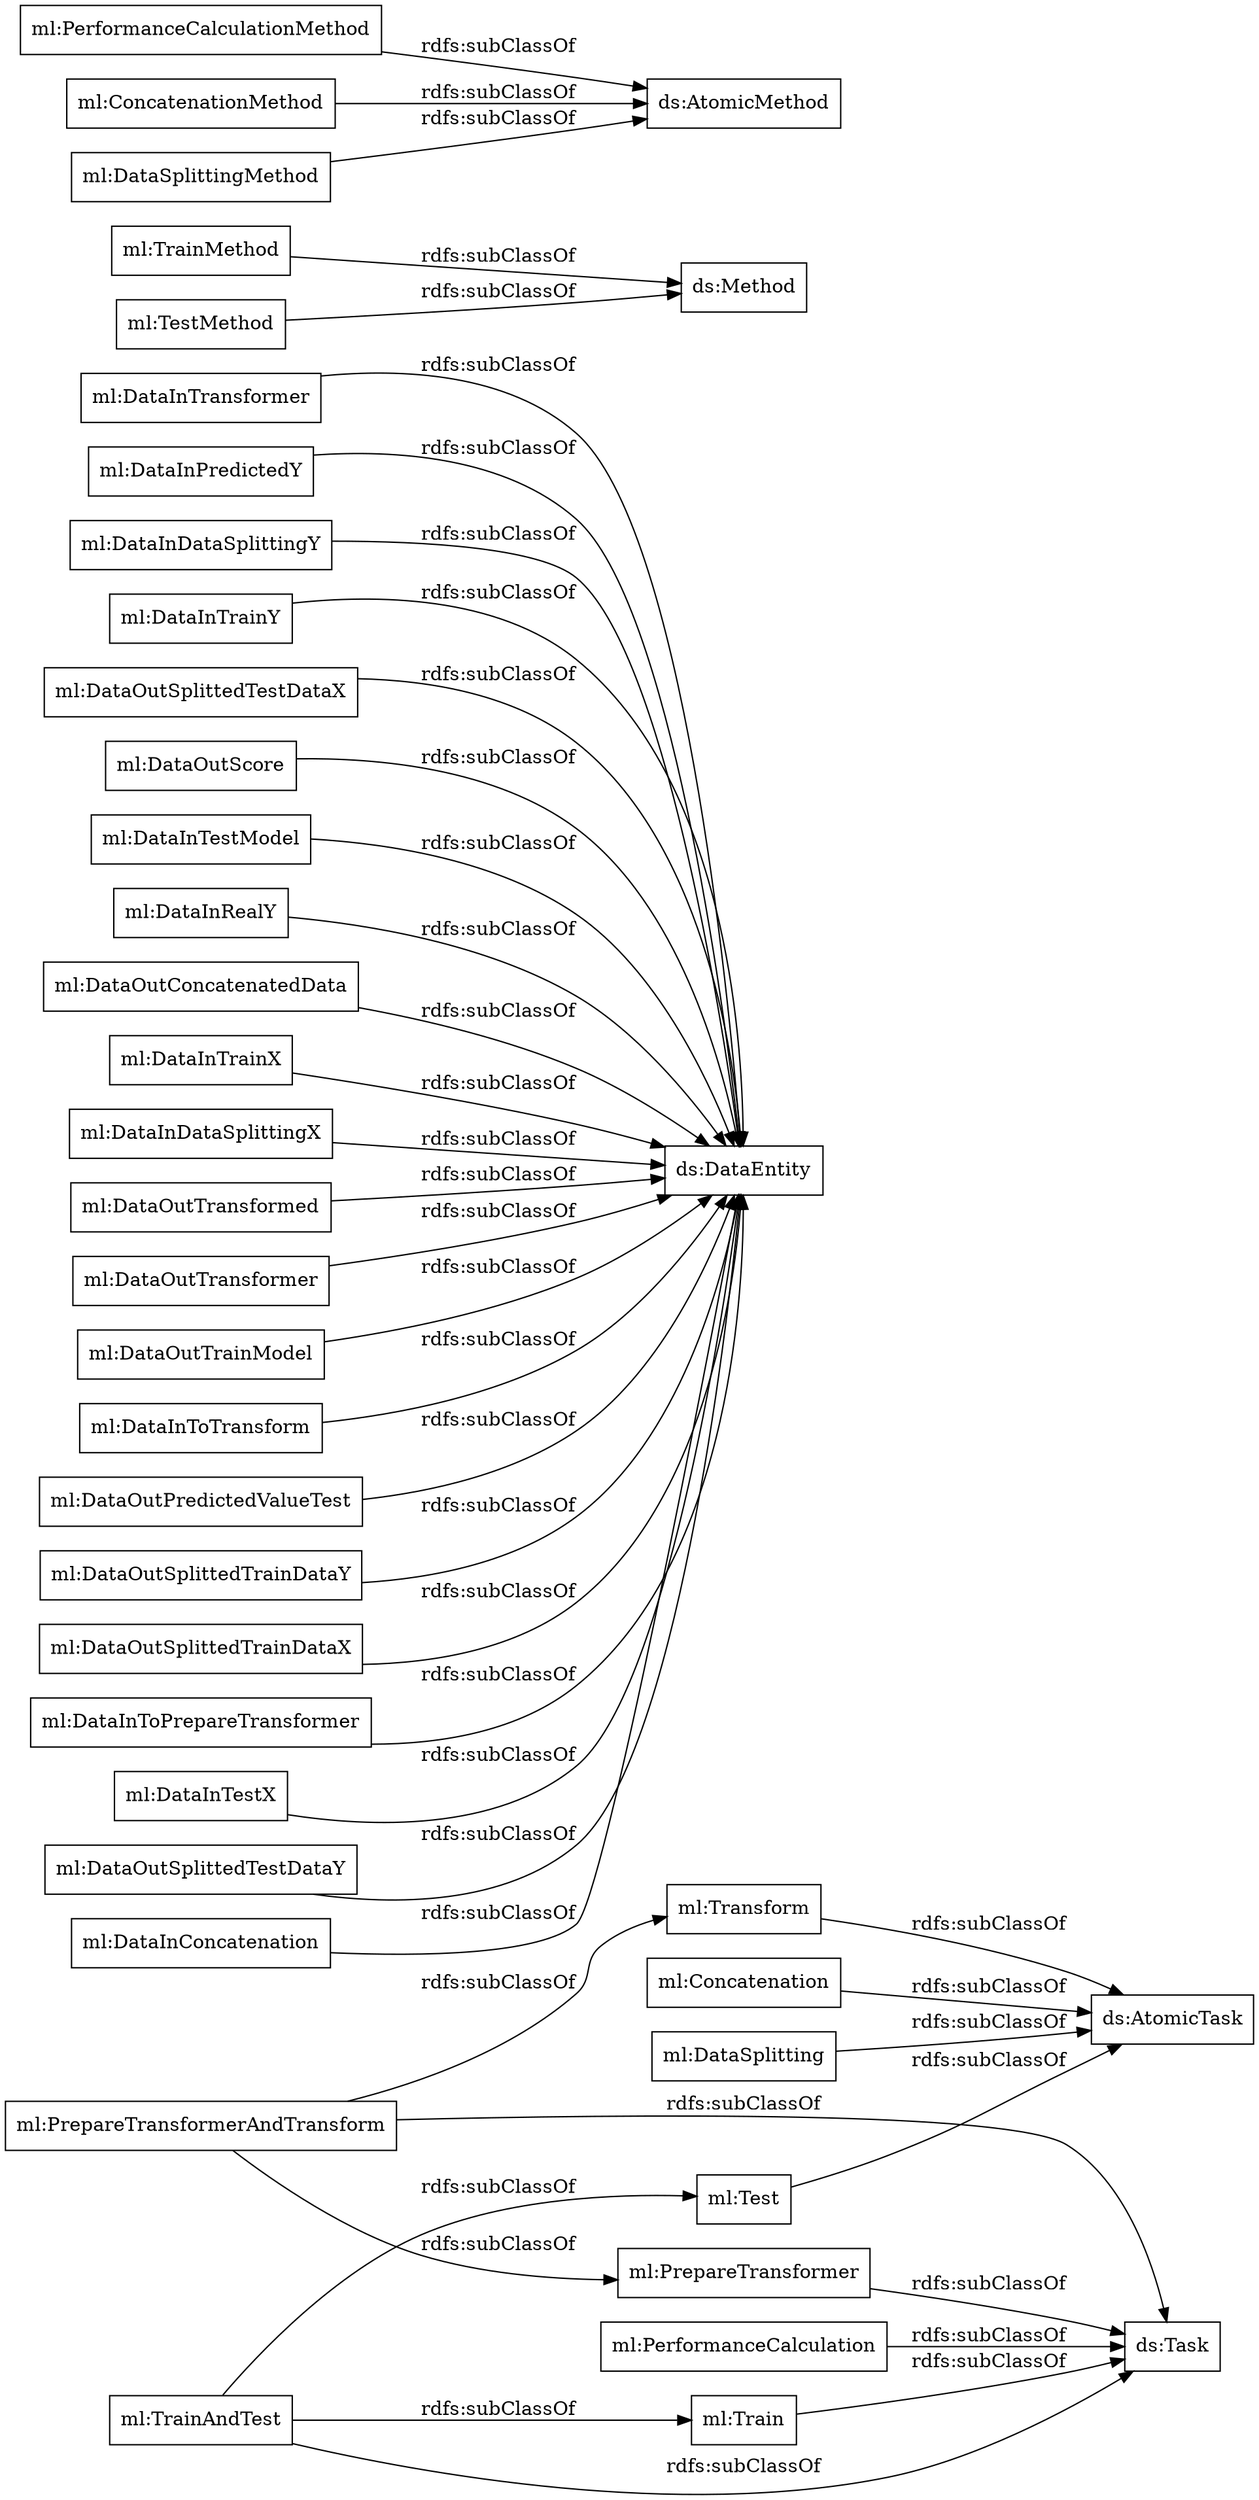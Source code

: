 digraph ar2dtool_diagram { 
rankdir=LR;
size="1000"
node [shape = rectangle, color="black"]; "ml:TrainAndTest" "ml:DataInTransformer" "ml:DataInPredictedY" "ml:TrainMethod" "ml:Concatenation" "ml:DataInDataSplittingY" "ml:DataInTrainY" "ml:PerformanceCalculationMethod" "ml:DataOutSplittedTestDataX" "ml:ConcatenationMethod" "ml:DataOutScore" "ml:PrepareTransformer" "ml:DataInTestModel" "ml:DataInRealY" "ml:Test" "ml:DataSplitting" "ml:DataOutConcatenatedData" "ml:DataInTrainX" "ml:DataInDataSplittingX" "ml:DataOutTransformed" "ml:PrepareTransformerAndTransform" "ml:DataSplittingMethod" "ml:Train" "ml:PerformanceCalculation" "ml:DataOutTransformer" "ml:DataOutTrainModel" "ml:DataInToTransform" "ml:DataOutPredictedValueTest" "ml:DataOutSplittedTrainDataY" "ml:DataOutSplittedTrainDataX" "ml:DataInToPrepareTransformer" "ml:DataInTestX" "ml:DataOutSplittedTestDataY" "ml:TestMethod" "ml:DataInConcatenation" "ml:Transform" ; /*classes style*/
	"ml:DataOutSplittedTrainDataX" -> "ds:DataEntity" [ label = "rdfs:subClassOf" ];
	"ml:DataInTestModel" -> "ds:DataEntity" [ label = "rdfs:subClassOf" ];
	"ml:PerformanceCalculation" -> "ds:Task" [ label = "rdfs:subClassOf" ];
	"ml:DataOutTrainModel" -> "ds:DataEntity" [ label = "rdfs:subClassOf" ];
	"ml:DataInTrainX" -> "ds:DataEntity" [ label = "rdfs:subClassOf" ];
	"ml:DataInTransformer" -> "ds:DataEntity" [ label = "rdfs:subClassOf" ];
	"ml:DataInToPrepareTransformer" -> "ds:DataEntity" [ label = "rdfs:subClassOf" ];
	"ml:DataOutSplittedTestDataY" -> "ds:DataEntity" [ label = "rdfs:subClassOf" ];
	"ml:DataInDataSplittingY" -> "ds:DataEntity" [ label = "rdfs:subClassOf" ];
	"ml:DataInToTransform" -> "ds:DataEntity" [ label = "rdfs:subClassOf" ];
	"ml:DataOutPredictedValueTest" -> "ds:DataEntity" [ label = "rdfs:subClassOf" ];
	"ml:ConcatenationMethod" -> "ds:AtomicMethod" [ label = "rdfs:subClassOf" ];
	"ml:PrepareTransformerAndTransform" -> "ml:Transform" [ label = "rdfs:subClassOf" ];
	"ml:PrepareTransformerAndTransform" -> "ml:PrepareTransformer" [ label = "rdfs:subClassOf" ];
	"ml:PrepareTransformerAndTransform" -> "ds:Task" [ label = "rdfs:subClassOf" ];
	"ml:Test" -> "ds:AtomicTask" [ label = "rdfs:subClassOf" ];
	"ml:DataOutSplittedTestDataX" -> "ds:DataEntity" [ label = "rdfs:subClassOf" ];
	"ml:DataOutTransformer" -> "ds:DataEntity" [ label = "rdfs:subClassOf" ];
	"ml:DataInDataSplittingX" -> "ds:DataEntity" [ label = "rdfs:subClassOf" ];
	"ml:TrainAndTest" -> "ml:Train" [ label = "rdfs:subClassOf" ];
	"ml:TrainAndTest" -> "ml:Test" [ label = "rdfs:subClassOf" ];
	"ml:TrainAndTest" -> "ds:Task" [ label = "rdfs:subClassOf" ];
	"ml:DataInTestX" -> "ds:DataEntity" [ label = "rdfs:subClassOf" ];
	"ml:DataInConcatenation" -> "ds:DataEntity" [ label = "rdfs:subClassOf" ];
	"ml:DataOutScore" -> "ds:DataEntity" [ label = "rdfs:subClassOf" ];
	"ml:DataInPredictedY" -> "ds:DataEntity" [ label = "rdfs:subClassOf" ];
	"ml:DataInRealY" -> "ds:DataEntity" [ label = "rdfs:subClassOf" ];
	"ml:DataSplitting" -> "ds:AtomicTask" [ label = "rdfs:subClassOf" ];
	"ml:DataOutTransformed" -> "ds:DataEntity" [ label = "rdfs:subClassOf" ];
	"ml:DataSplittingMethod" -> "ds:AtomicMethod" [ label = "rdfs:subClassOf" ];
	"ml:TrainMethod" -> "ds:Method" [ label = "rdfs:subClassOf" ];
	"ml:TestMethod" -> "ds:Method" [ label = "rdfs:subClassOf" ];
	"ml:PerformanceCalculationMethod" -> "ds:AtomicMethod" [ label = "rdfs:subClassOf" ];
	"ml:DataOutConcatenatedData" -> "ds:DataEntity" [ label = "rdfs:subClassOf" ];
	"ml:DataOutSplittedTrainDataY" -> "ds:DataEntity" [ label = "rdfs:subClassOf" ];
	"ml:PrepareTransformer" -> "ds:Task" [ label = "rdfs:subClassOf" ];
	"ml:DataInTrainY" -> "ds:DataEntity" [ label = "rdfs:subClassOf" ];
	"ml:Train" -> "ds:Task" [ label = "rdfs:subClassOf" ];
	"ml:Concatenation" -> "ds:AtomicTask" [ label = "rdfs:subClassOf" ];
	"ml:Transform" -> "ds:AtomicTask" [ label = "rdfs:subClassOf" ];

}
